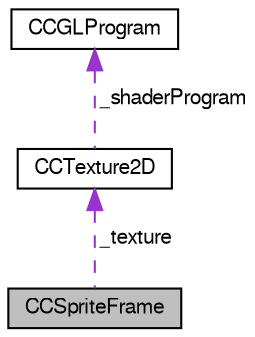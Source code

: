 digraph G
{
  bgcolor="transparent";
  edge [fontname="FreeSans",fontsize="10",labelfontname="FreeSans",labelfontsize="10"];
  node [fontname="FreeSans",fontsize="10",shape=record];
  Node1 [label="CCSpriteFrame",height=0.2,width=0.4,color="black", fillcolor="grey75", style="filled" fontcolor="black"];
  Node2 -> Node1 [dir="back",color="darkorchid3",fontsize="10",style="dashed",label=" _texture" ,fontname="FreeSans"];
  Node2 [label="CCTexture2D",height=0.2,width=0.4,color="black",URL="$interface_c_c_texture2_d.html"];
  Node3 -> Node2 [dir="back",color="darkorchid3",fontsize="10",style="dashed",label=" _shaderProgram" ,fontname="FreeSans"];
  Node3 [label="CCGLProgram",height=0.2,width=0.4,color="black",URL="$interface_c_c_g_l_program.html"];
}
